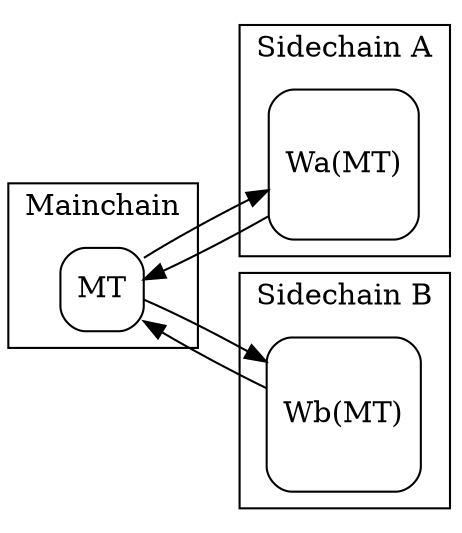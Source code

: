 digraph {
  node [shape=square style=rounded]
  rankdir=LR

  subgraph cluster_mainchain {
    label="Mainchain"

    mt [label = "MT"]

  }

  subgraph cluster_sidechain_a {
    label="Sidechain A"
    wa_mt [label = "Wa(MT)"]
  }

  subgraph cluster_sidechain_b {
    label="Sidechain B"
    wb_mt [label = "Wb(MT)"]
  }

  mt -> wa_mt
  wa_mt -> mt -> wb_mt
  wb_mt -> mt
}
